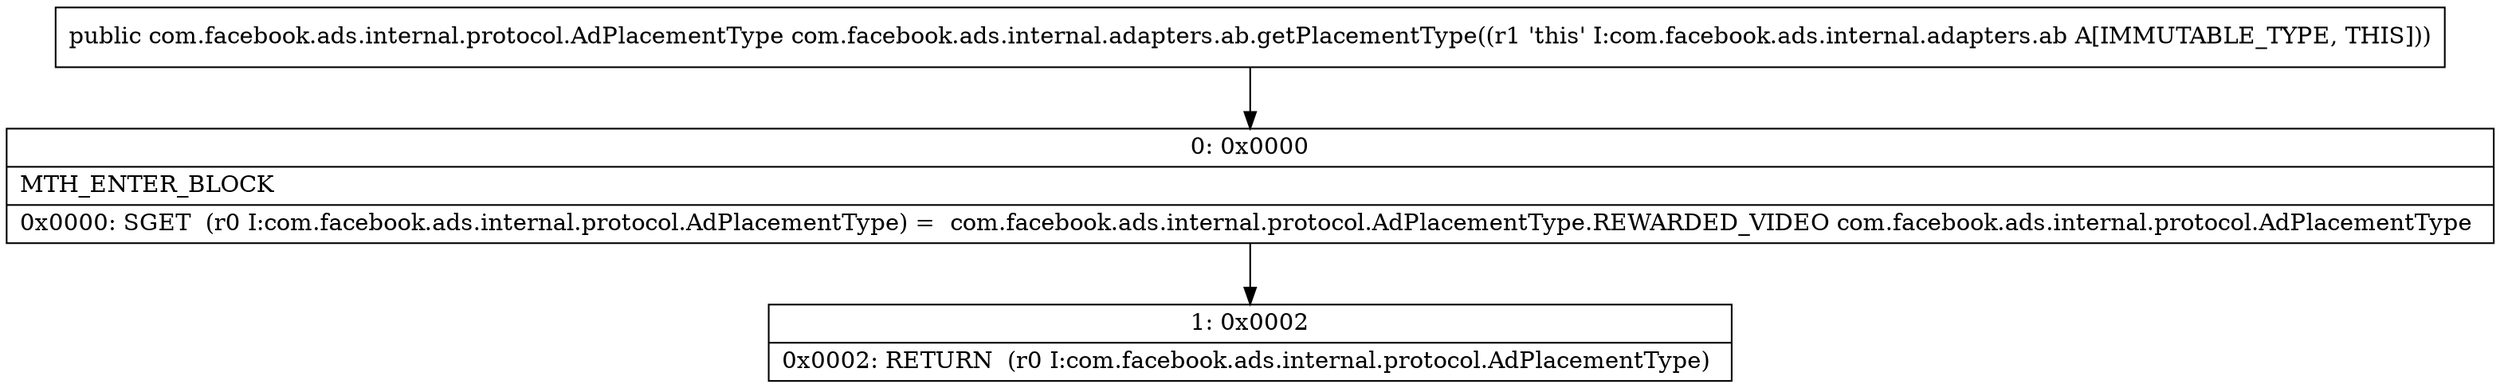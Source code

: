 digraph "CFG forcom.facebook.ads.internal.adapters.ab.getPlacementType()Lcom\/facebook\/ads\/internal\/protocol\/AdPlacementType;" {
Node_0 [shape=record,label="{0\:\ 0x0000|MTH_ENTER_BLOCK\l|0x0000: SGET  (r0 I:com.facebook.ads.internal.protocol.AdPlacementType) =  com.facebook.ads.internal.protocol.AdPlacementType.REWARDED_VIDEO com.facebook.ads.internal.protocol.AdPlacementType \l}"];
Node_1 [shape=record,label="{1\:\ 0x0002|0x0002: RETURN  (r0 I:com.facebook.ads.internal.protocol.AdPlacementType) \l}"];
MethodNode[shape=record,label="{public com.facebook.ads.internal.protocol.AdPlacementType com.facebook.ads.internal.adapters.ab.getPlacementType((r1 'this' I:com.facebook.ads.internal.adapters.ab A[IMMUTABLE_TYPE, THIS])) }"];
MethodNode -> Node_0;
Node_0 -> Node_1;
}

